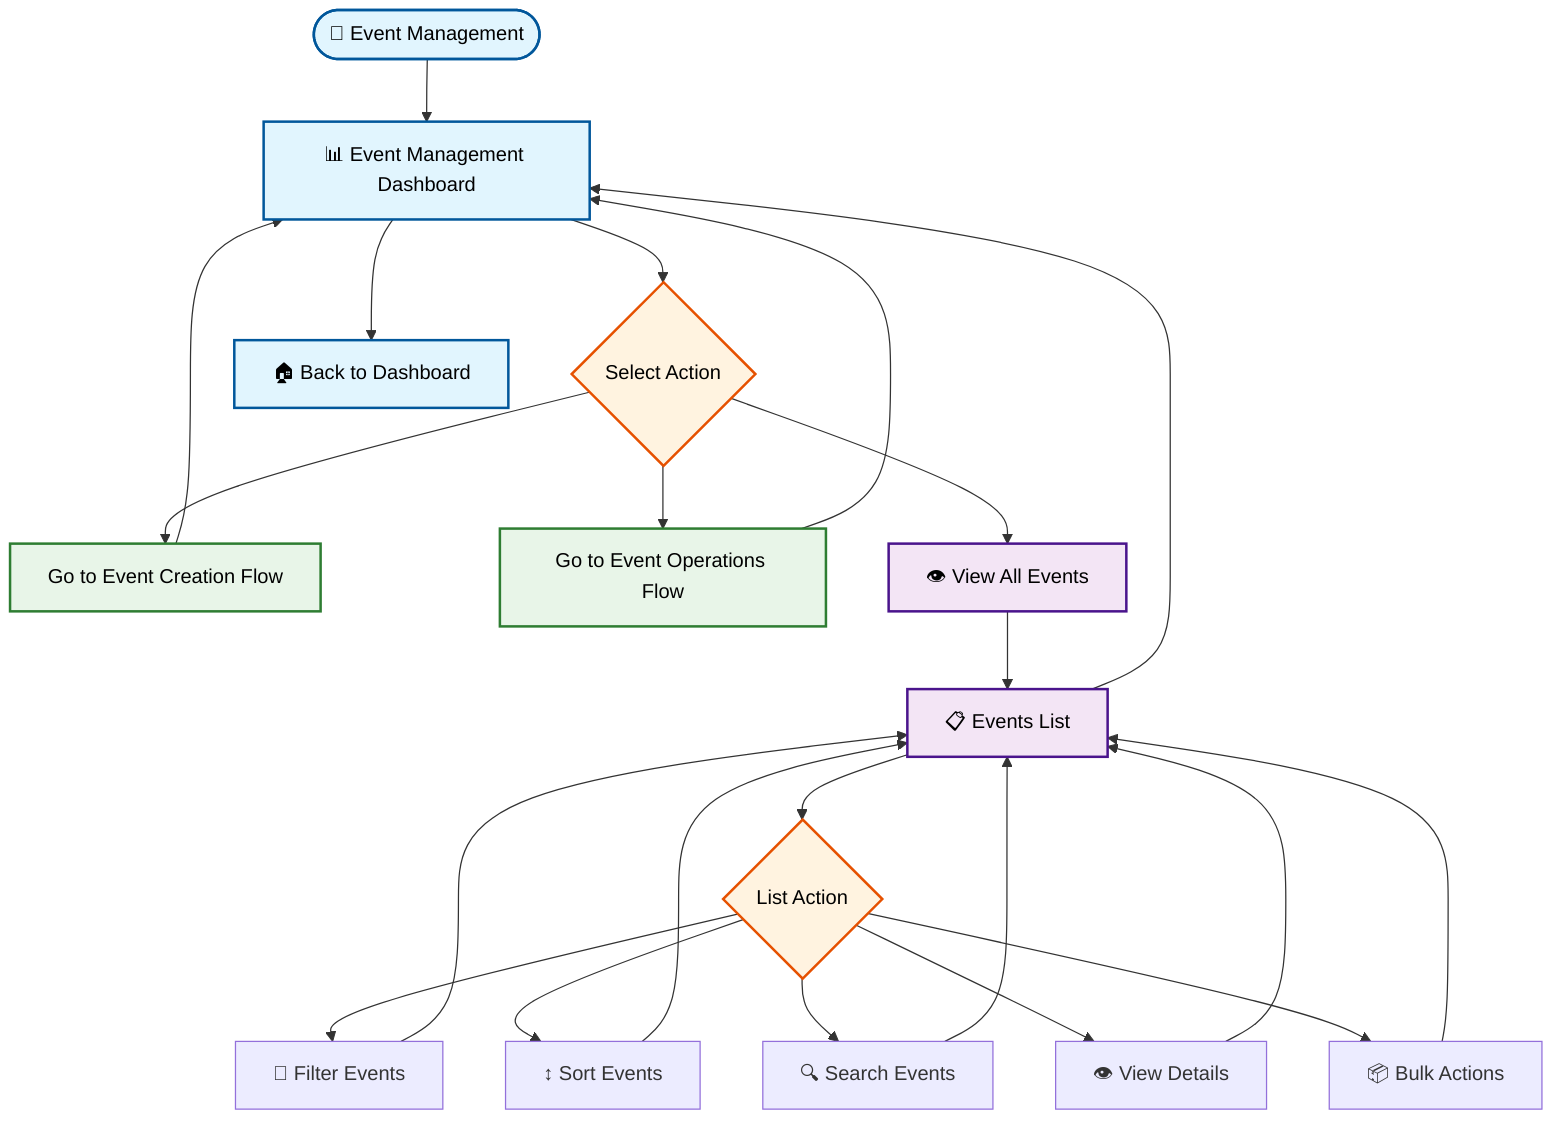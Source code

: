 flowchart TD
    %% Event Management Dashboard - Updated Navigation
    
    Start([📝 Event Management]) --> EventManagementDashboard[📊 Event Management Dashboard]
    EventManagementDashboard --> ManagementActions{Select Action}
    
    %% Navigate to specific flows
    ManagementActions --> CreateEventFlow[Go to Event Creation Flow]
    ManagementActions --> EventOperationsFlow[Go to Event Operations Flow]
    ManagementActions --> ViewEvents[👁️ View All Events]
    
    %% View Events Flow (kept here as it's simple)
    ViewEvents --> EventsList[📋 Events List]
    EventsList --> EventsListActions{List Action}
    EventsListActions --> FilterEvents[🔽 Filter Events]
    EventsListActions --> SortEvents[↕️ Sort Events]
    EventsListActions --> SearchEvents[🔍 Search Events]
    EventsListActions --> ViewEventDetails[👁️ View Details]
    EventsListActions --> BulkEventActions[📦 Bulk Actions]
    
    %% Return paths
    CreateEventFlow --> EventManagementDashboard
    EventOperationsFlow --> EventManagementDashboard
    FilterEvents --> EventsList
    SortEvents --> EventsList
    SearchEvents --> EventsList
    ViewEventDetails --> EventsList
    BulkEventActions --> EventsList
    EventsList --> EventManagementDashboard
    
    %% Back to main dashboard
    EventManagementDashboard --> Dashboard[🏠 Back to Dashboard]
    
    %% Styling
    classDef startEnd fill:#e1f5fe,stroke:#01579b,stroke-width:2px,color:#000
    classDef process fill:#f3e5f5,stroke:#4a148c,stroke-width:2px,color:#000
    classDef decision fill:#fff3e0,stroke:#e65100,stroke-width:2px,color:#000
    classDef navigation fill:#e8f5e8,stroke:#2e7d32,stroke-width:2px,color:#000
    
    class Start,Dashboard,EventManagementDashboard startEnd
    class ViewEvents,EventsList process
    class ManagementActions,EventsListActions decision
    class CreateEventFlow,EventOperationsFlow navigation